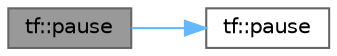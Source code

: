 digraph "tf::pause"
{
 // LATEX_PDF_SIZE
  bgcolor="transparent";
  edge [fontname=Helvetica,fontsize=10,labelfontname=Helvetica,labelfontsize=10];
  node [fontname=Helvetica,fontsize=10,shape=box,height=0.2,width=0.4];
  rankdir="LR";
  Node1 [id="Node000001",label="tf::pause",height=0.2,width=0.4,color="gray40", fillcolor="grey60", style="filled", fontcolor="black",tooltip="pause CPU for a specified number of iterations"];
  Node1 -> Node2 [id="edge1_Node000001_Node000002",color="steelblue1",style="solid",tooltip=" "];
  Node2 [id="Node000002",label="tf::pause",height=0.2,width=0.4,color="grey40", fillcolor="white", style="filled",URL="$namespacetf.html#a3430ee9958ddb3ed09424e30475d9e2d",tooltip=" "];
}
